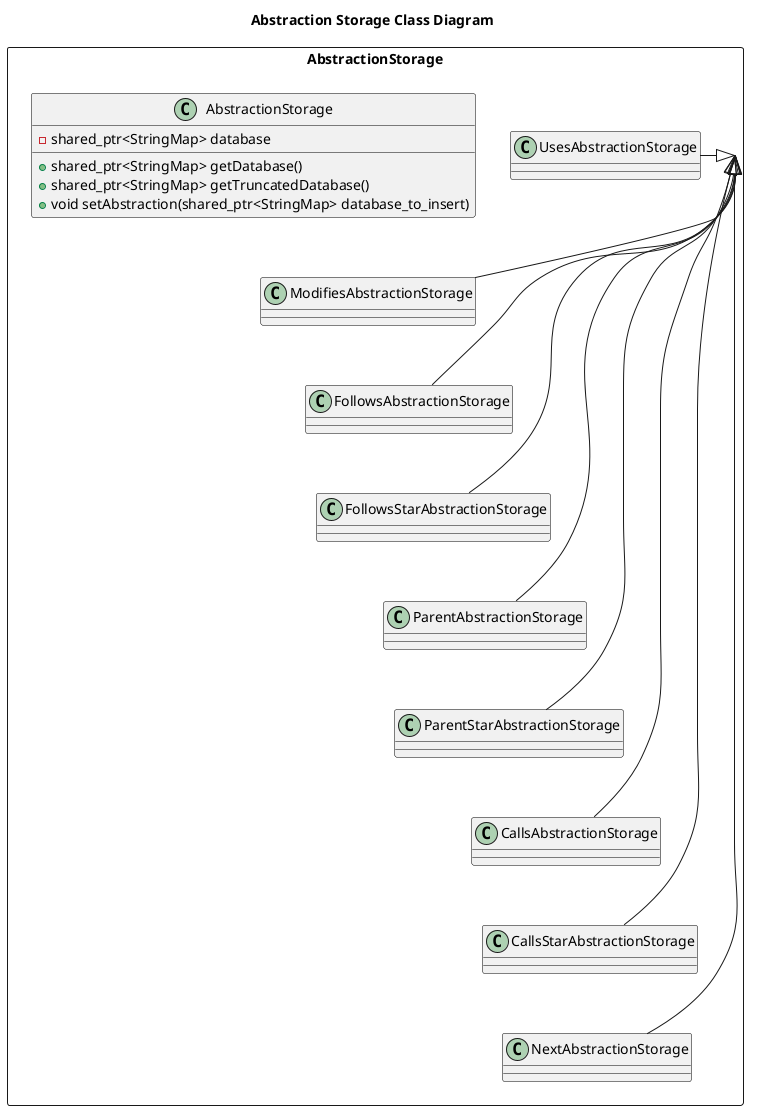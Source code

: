@startuml
' !include ../style.puml
skinparam ClassFontColor #000000
skinparam ClassBorderColor #000000

title Abstraction Storage Class Diagram

package AbstractionStorage <<Rectangle>> {

    Class AbstractionStorage {
      -shared_ptr<StringMap> database
      +shared_ptr<StringMap> getDatabase()
      +shared_ptr<StringMap> getTruncatedDatabase()
      +void setAbstraction(shared_ptr<StringMap> database_to_insert)
    }

    Class UsesAbstractionStorage {    }

    Class ModifiesAbstractionStorage {    }

    Class ParentAbstractionStorage {    }

    Class ParentStarAbstractionStorage {    }
    
    Class FollowsAbstractionStorage {    }

    Class FollowsStarAbstractionStorage {    }

    Class CallsAbstractionStorage {    }

    Class CallsStarAbstractionStorage {    }

    Class NextAbstractionStorage {    }
}

'QueryParser .down.> QueryObject
'QueryObject .left.> DataAccessLayer

' inheritance line: ClauseArg --|> QueryObject 
' dependency line: ClauseArg ..> SynonymObject

UsesAbstractionStorage -left-|> AbstractionStorage
UsesAbstractionStorage .[hidden]down.> ModifiesAbstractionStorage
ModifiesAbstractionStorage -left-|> AbstractionStorage
ModifiesAbstractionStorage .[hidden]down.> FollowsAbstractionStorage
FollowsAbstractionStorage -left-|> AbstractionStorage
FollowsAbstractionStorage .[hidden]down.> FollowsStarAbstractionStorage
FollowsStarAbstractionStorage -left-|> AbstractionStorage
FollowsStarAbstractionStorage .[hidden]down.> ParentAbstractionStorage
ParentAbstractionStorage -left-|> AbstractionStorage
ParentAbstractionStorage .[hidden]down.> ParentStarAbstractionStorage
ParentStarAbstractionStorage -left-|> AbstractionStorage
ParentStarAbstractionStorage .[hidden]down.> CallsAbstractionStorage
CallsAbstractionStorage -left-|> AbstractionStorage
CallsAbstractionStorage .[hidden]down.> CallsStarAbstractionStorage
CallsStarAbstractionStorage -left-|> AbstractionStorage
CallsStarAbstractionStorage .[hidden]down.> NextAbstractionStorage
NextAbstractionStorage -left-|> AbstractionStorage

@end
